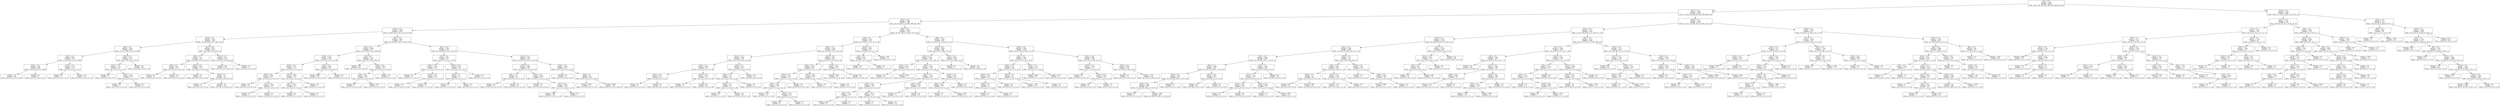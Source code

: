 digraph Tree {
node [shape=box] ;
0 [label="X[2] <= 0.5\nentropy = 3.169\nsamples = 8450\nvalue = [997, 916, 932, 918, 1000, 946, 906, 897, 938]"] ;
1 [label="X[11] <= 0.5\nentropy = 2.959\nsamples = 6194\nvalue = [0, 789, 812, 840, 341, 823, 808, 868, 913]"] ;
0 -> 1 [labeldistance=2.5, labelangle=45, headlabel="True"] ;
2 [label="X[17] <= 0.5\nentropy = 2.601\nsamples = 3389\nvalue = [0, 476, 402, 0, 38, 687, 406, 620, 760]"] ;
1 -> 2 ;
3 [label="X[23] <= 0.5\nentropy = 2.296\nsamples = 2167\nvalue = [0, 362, 302, 0, 16, 0, 321, 487, 679]"] ;
2 -> 3 ;
4 [label="X[20] <= 0.5\nentropy = 1.799\nsamples = 1244\nvalue = [0, 120, 242, 0, 6, 0, 263, 0, 613]"] ;
3 -> 4 ;
5 [label="X[8] <= 0.5\nentropy = 1.236\nsamples = 880\nvalue = [0, 117, 148, 0, 6, 0, 0, 0, 609]"] ;
4 -> 5 ;
6 [label="X[5] <= 0.5\nentropy = 0.697\nsamples = 726\nvalue = [0, 115, 0, 0, 6, 0, 0, 0, 605]"] ;
5 -> 6 ;
7 [label="X[24] <= 0.5\nentropy = 0.08\nsamples = 609\nvalue = [0, 0, 0, 0, 6, 0, 0, 0, 603]"] ;
6 -> 7 ;
8 [label="entropy = 0.0\nsamples = 603\nvalue = [0, 0, 0, 0, 0, 0, 0, 0, 603]"] ;
7 -> 8 ;
9 [label="entropy = 0.0\nsamples = 6\nvalue = [0, 0, 0, 0, 6, 0, 0, 0, 0]"] ;
7 -> 9 ;
10 [label="X[18] <= 0.5\nentropy = 0.125\nsamples = 117\nvalue = [0, 115, 0, 0, 0, 0, 0, 0, 2]"] ;
6 -> 10 ;
11 [label="entropy = 0.0\nsamples = 2\nvalue = [0, 0, 0, 0, 0, 0, 0, 0, 2]"] ;
10 -> 11 ;
12 [label="entropy = 0.0\nsamples = 115\nvalue = [0, 115, 0, 0, 0, 0, 0, 0, 0]"] ;
10 -> 12 ;
13 [label="X[4] <= 0.5\nentropy = 0.273\nsamples = 154\nvalue = [0, 2, 148, 0, 0, 0, 0, 0, 4]"] ;
5 -> 13 ;
14 [label="X[13] <= 0.5\nentropy = 1.522\nsamples = 10\nvalue = [0, 2, 4, 0, 0, 0, 0, 0, 4]"] ;
13 -> 14 ;
15 [label="entropy = 0.0\nsamples = 4\nvalue = [0, 0, 0, 0, 0, 0, 0, 0, 4]"] ;
14 -> 15 ;
16 [label="X[1] <= 0.5\nentropy = 0.918\nsamples = 6\nvalue = [0, 2, 4, 0, 0, 0, 0, 0, 0]"] ;
14 -> 16 ;
17 [label="entropy = 0.0\nsamples = 2\nvalue = [0, 2, 0, 0, 0, 0, 0, 0, 0]"] ;
16 -> 17 ;
18 [label="entropy = 0.0\nsamples = 4\nvalue = [0, 0, 4, 0, 0, 0, 0, 0, 0]"] ;
16 -> 18 ;
19 [label="entropy = 0.0\nsamples = 144\nvalue = [0, 0, 144, 0, 0, 0, 0, 0, 0]"] ;
13 -> 19 ;
20 [label="X[15] <= 0.5\nentropy = 0.972\nsamples = 364\nvalue = [0, 3, 94, 0, 0, 0, 263, 0, 4]"] ;
4 -> 20 ;
21 [label="X[8] <= 0.5\nentropy = 1.12\nsamples = 201\nvalue = [0, 0, 94, 0, 0, 0, 103, 0, 4]"] ;
20 -> 21 ;
22 [label="X[6] <= 0.5\nentropy = 0.65\nsamples = 24\nvalue = [0, 0, 0, 0, 0, 0, 20, 0, 4]"] ;
21 -> 22 ;
23 [label="entropy = 0.0\nsamples = 4\nvalue = [0, 0, 0, 0, 0, 0, 0, 0, 4]"] ;
22 -> 23 ;
24 [label="entropy = 0.0\nsamples = 20\nvalue = [0, 0, 0, 0, 0, 0, 20, 0, 0]"] ;
22 -> 24 ;
25 [label="X[26] <= 0.5\nentropy = 0.997\nsamples = 177\nvalue = [0, 0, 94, 0, 0, 0, 83, 0, 0]"] ;
21 -> 25 ;
26 [label="entropy = 0.0\nsamples = 10\nvalue = [0, 0, 10, 0, 0, 0, 0, 0, 0]"] ;
25 -> 26 ;
27 [label="X[22] <= 0.5\nentropy = 1.0\nsamples = 167\nvalue = [0, 0, 84, 0, 0, 0, 83, 0, 0]"] ;
25 -> 27 ;
28 [label="entropy = 0.0\nsamples = 3\nvalue = [0, 0, 3, 0, 0, 0, 0, 0, 0]"] ;
27 -> 28 ;
29 [label="entropy = 1.0\nsamples = 164\nvalue = [0, 0, 81, 0, 0, 0, 83, 0, 0]"] ;
27 -> 29 ;
30 [label="X[5] <= 0.5\nentropy = 0.132\nsamples = 163\nvalue = [0, 3, 0, 0, 0, 0, 160, 0, 0]"] ;
20 -> 30 ;
31 [label="entropy = 0.0\nsamples = 160\nvalue = [0, 0, 0, 0, 0, 0, 160, 0, 0]"] ;
30 -> 31 ;
32 [label="entropy = 0.0\nsamples = 3\nvalue = [0, 3, 0, 0, 0, 0, 0, 0, 0]"] ;
30 -> 32 ;
33 [label="X[5] <= 0.5\nentropy = 1.843\nsamples = 923\nvalue = [0, 242, 60, 0, 10, 0, 58, 487, 66]"] ;
3 -> 33 ;
34 [label="X[13] <= 0.5\nentropy = 0.949\nsamples = 450\nvalue = [0, 0, 16, 0, 2, 0, 15, 369, 48]"] ;
33 -> 34 ;
35 [label="X[19] <= 0.5\nentropy = 1.689\nsamples = 144\nvalue = [0, 0, 8, 0, 2, 0, 15, 71, 48]"] ;
34 -> 35 ;
36 [label="X[18] <= 0.5\nentropy = 1.871\nsamples = 32\nvalue = [0, 0, 8, 0, 2, 0, 15, 6, 1]"] ;
35 -> 36 ;
37 [label="X[16] <= 0.5\nentropy = 0.863\nsamples = 21\nvalue = [0, 0, 0, 0, 0, 0, 15, 6, 0]"] ;
36 -> 37 ;
38 [label="entropy = 0.0\nsamples = 10\nvalue = [0, 0, 0, 0, 0, 0, 10, 0, 0]"] ;
37 -> 38 ;
39 [label="X[7] <= 0.5\nentropy = 0.994\nsamples = 11\nvalue = [0, 0, 0, 0, 0, 0, 5, 6, 0]"] ;
37 -> 39 ;
40 [label="entropy = 0.0\nsamples = 5\nvalue = [0, 0, 0, 0, 0, 0, 5, 0, 0]"] ;
39 -> 40 ;
41 [label="entropy = 0.0\nsamples = 6\nvalue = [0, 0, 0, 0, 0, 0, 0, 6, 0]"] ;
39 -> 41 ;
42 [label="X[14] <= 0.5\nentropy = 1.096\nsamples = 11\nvalue = [0, 0, 8, 0, 2, 0, 0, 0, 1]"] ;
36 -> 42 ;
43 [label="X[7] <= 0.5\nentropy = 0.503\nsamples = 9\nvalue = [0, 0, 8, 0, 0, 0, 0, 0, 1]"] ;
42 -> 43 ;
44 [label="entropy = 0.0\nsamples = 8\nvalue = [0, 0, 8, 0, 0, 0, 0, 0, 0]"] ;
43 -> 44 ;
45 [label="entropy = 0.0\nsamples = 1\nvalue = [0, 0, 0, 0, 0, 0, 0, 0, 1]"] ;
43 -> 45 ;
46 [label="entropy = 0.0\nsamples = 2\nvalue = [0, 0, 0, 0, 2, 0, 0, 0, 0]"] ;
42 -> 46 ;
47 [label="X[8] <= 0.5\nentropy = 0.981\nsamples = 112\nvalue = [0, 0, 0, 0, 0, 0, 0, 65, 47]"] ;
35 -> 47 ;
48 [label="entropy = 0.997\nsamples = 101\nvalue = [0, 0, 0, 0, 0, 0, 0, 54, 47]"] ;
47 -> 48 ;
49 [label="entropy = 0.0\nsamples = 11\nvalue = [0, 0, 0, 0, 0, 0, 0, 11, 0]"] ;
47 -> 49 ;
50 [label="X[1] <= 0.5\nentropy = 0.175\nsamples = 306\nvalue = [0, 0, 8, 0, 0, 0, 0, 298, 0]"] ;
34 -> 50 ;
51 [label="entropy = 0.0\nsamples = 282\nvalue = [0, 0, 0, 0, 0, 0, 0, 282, 0]"] ;
50 -> 51 ;
52 [label="X[6] <= 0.5\nentropy = 0.918\nsamples = 24\nvalue = [0, 0, 8, 0, 0, 0, 0, 16, 0]"] ;
50 -> 52 ;
53 [label="X[4] <= 0.5\nentropy = 0.991\nsamples = 18\nvalue = [0, 0, 8, 0, 0, 0, 0, 10, 0]"] ;
52 -> 53 ;
54 [label="entropy = 0.0\nsamples = 1\nvalue = [0, 0, 1, 0, 0, 0, 0, 0, 0]"] ;
53 -> 54 ;
55 [label="entropy = 0.977\nsamples = 17\nvalue = [0, 0, 7, 0, 0, 0, 0, 10, 0]"] ;
53 -> 55 ;
56 [label="entropy = 0.0\nsamples = 6\nvalue = [0, 0, 0, 0, 0, 0, 0, 6, 0]"] ;
52 -> 56 ;
57 [label="X[12] <= 0.5\nentropy = 1.907\nsamples = 473\nvalue = [0, 242, 44, 0, 8, 0, 43, 118, 18]"] ;
33 -> 57 ;
58 [label="X[7] <= 0.5\nentropy = 1.887\nsamples = 70\nvalue = [0, 0, 17, 0, 8, 0, 27, 0, 18]"] ;
57 -> 58 ;
59 [label="X[0] <= 0.5\nentropy = 1.489\nsamples = 41\nvalue = [0, 0, 17, 0, 7, 0, 0, 0, 17]"] ;
58 -> 59 ;
60 [label="entropy = 0.0\nsamples = 17\nvalue = [0, 0, 0, 0, 0, 0, 0, 0, 17]"] ;
59 -> 60 ;
61 [label="X[20] <= 0.5\nentropy = 0.871\nsamples = 24\nvalue = [0, 0, 17, 0, 7, 0, 0, 0, 0]"] ;
59 -> 61 ;
62 [label="entropy = 0.0\nsamples = 17\nvalue = [0, 0, 17, 0, 0, 0, 0, 0, 0]"] ;
61 -> 62 ;
63 [label="entropy = 0.0\nsamples = 7\nvalue = [0, 0, 0, 0, 7, 0, 0, 0, 0]"] ;
61 -> 63 ;
64 [label="X[20] <= 0.5\nentropy = 0.431\nsamples = 29\nvalue = [0, 0, 0, 0, 1, 0, 27, 0, 1]"] ;
58 -> 64 ;
65 [label="X[0] <= 0.5\nentropy = 1.0\nsamples = 2\nvalue = [0, 0, 0, 0, 1, 0, 0, 0, 1]"] ;
64 -> 65 ;
66 [label="entropy = 0.0\nsamples = 1\nvalue = [0, 0, 0, 0, 1, 0, 0, 0, 0]"] ;
65 -> 66 ;
67 [label="entropy = 0.0\nsamples = 1\nvalue = [0, 0, 0, 0, 0, 0, 0, 0, 1]"] ;
65 -> 67 ;
68 [label="entropy = 0.0\nsamples = 27\nvalue = [0, 0, 0, 0, 0, 0, 27, 0, 0]"] ;
64 -> 68 ;
69 [label="X[19] <= 0.5\nentropy = 1.407\nsamples = 403\nvalue = [0, 242, 27, 0, 0, 0, 16, 118, 0]"] ;
57 -> 69 ;
70 [label="X[16] <= 0.5\nentropy = 1.095\nsamples = 191\nvalue = [0, 145, 27, 0, 0, 0, 16, 3, 0]"] ;
69 -> 70 ;
71 [label="X[8] <= 0.5\nentropy = 1.0\nsamples = 30\nvalue = [0, 15, 0, 0, 0, 0, 15, 0, 0]"] ;
70 -> 71 ;
72 [label="entropy = 0.0\nsamples = 15\nvalue = [0, 15, 0, 0, 0, 0, 0, 0, 0]"] ;
71 -> 72 ;
73 [label="entropy = 0.0\nsamples = 15\nvalue = [0, 0, 0, 0, 0, 0, 15, 0, 0]"] ;
71 -> 73 ;
74 [label="X[1] <= 0.5\nentropy = 0.834\nsamples = 161\nvalue = [0, 130, 27, 0, 0, 0, 1, 3, 0]"] ;
70 -> 74 ;
75 [label="entropy = 0.0\nsamples = 17\nvalue = [0, 17, 0, 0, 0, 0, 0, 0, 0]"] ;
74 -> 75 ;
76 [label="X[7] <= 0.5\nentropy = 0.893\nsamples = 144\nvalue = [0, 113, 27, 0, 0, 0, 1, 3, 0]"] ;
74 -> 76 ;
77 [label="entropy = 0.897\nsamples = 143\nvalue = [0, 112, 27, 0, 0, 0, 1, 3, 0]"] ;
76 -> 77 ;
78 [label="entropy = 0.0\nsamples = 1\nvalue = [0, 1, 0, 0, 0, 0, 0, 0, 0]"] ;
76 -> 78 ;
79 [label="X[26] <= 0.5\nentropy = 0.995\nsamples = 212\nvalue = [0, 97, 0, 0, 0, 0, 0, 115, 0]"] ;
69 -> 79 ;
80 [label="entropy = 0.0\nsamples = 13\nvalue = [0, 0, 0, 0, 0, 0, 0, 13, 0]"] ;
79 -> 80 ;
81 [label="X[6] <= 0.5\nentropy = 1.0\nsamples = 199\nvalue = [0, 97, 0, 0, 0, 0, 0, 102, 0]"] ;
79 -> 81 ;
82 [label="entropy = 0.918\nsamples = 6\nvalue = [0, 4, 0, 0, 0, 0, 0, 2, 0]"] ;
81 -> 82 ;
83 [label="entropy = 0.999\nsamples = 193\nvalue = [0, 93, 0, 0, 0, 0, 0, 100, 0]"] ;
81 -> 83 ;
84 [label="X[0] <= 0.5\nentropy = 2.061\nsamples = 1222\nvalue = [0, 114, 100, 0, 22, 687, 85, 133, 81]"] ;
2 -> 84 ;
85 [label="X[4] <= 0.5\nentropy = 2.575\nsamples = 370\nvalue = [0, 33, 78, 0, 11, 73, 76, 21, 78]"] ;
84 -> 85 ;
86 [label="X[20] <= 0.5\nentropy = 2.356\nsamples = 286\nvalue = [0, 33, 14, 0, 11, 70, 76, 4, 78]"] ;
85 -> 86 ;
87 [label="X[22] <= 0.5\nentropy = 1.648\nsamples = 125\nvalue = [0, 3, 12, 0, 0, 61, 0, 4, 45]"] ;
86 -> 87 ;
88 [label="X[5] <= 0.5\nentropy = 1.569\nsamples = 33\nvalue = [0, 3, 6, 0, 0, 0, 0, 4, 20]"] ;
87 -> 88 ;
89 [label="X[13] <= 0.5\nentropy = 0.971\nsamples = 10\nvalue = [0, 0, 6, 0, 0, 0, 0, 4, 0]"] ;
88 -> 89 ;
90 [label="entropy = 0.0\nsamples = 4\nvalue = [0, 0, 0, 0, 0, 0, 0, 4, 0]"] ;
89 -> 90 ;
91 [label="entropy = 0.0\nsamples = 6\nvalue = [0, 0, 6, 0, 0, 0, 0, 0, 0]"] ;
89 -> 91 ;
92 [label="X[13] <= 0.5\nentropy = 0.559\nsamples = 23\nvalue = [0, 3, 0, 0, 0, 0, 0, 0, 20]"] ;
88 -> 92 ;
93 [label="entropy = 0.0\nsamples = 3\nvalue = [0, 3, 0, 0, 0, 0, 0, 0, 0]"] ;
92 -> 93 ;
94 [label="entropy = 0.0\nsamples = 20\nvalue = [0, 0, 0, 0, 0, 0, 0, 0, 20]"] ;
92 -> 94 ;
95 [label="X[9] <= 0.5\nentropy = 1.161\nsamples = 92\nvalue = [0, 0, 6, 0, 0, 61, 0, 0, 25]"] ;
87 -> 95 ;
96 [label="X[8] <= 0.5\nentropy = 1.38\nsamples = 57\nvalue = [0, 0, 6, 0, 0, 26, 0, 0, 25]"] ;
95 -> 96 ;
97 [label="X[26] <= 0.5\nentropy = 1.0\nsamples = 51\nvalue = [0, 0, 0, 0, 0, 26, 0, 0, 25]"] ;
96 -> 97 ;
98 [label="entropy = 0.0\nsamples = 2\nvalue = [0, 0, 0, 0, 0, 2, 0, 0, 0]"] ;
97 -> 98 ;
99 [label="entropy = 1.0\nsamples = 49\nvalue = [0, 0, 0, 0, 0, 24, 0, 0, 25]"] ;
97 -> 99 ;
100 [label="entropy = 0.0\nsamples = 6\nvalue = [0, 0, 6, 0, 0, 0, 0, 0, 0]"] ;
96 -> 100 ;
101 [label="entropy = 0.0\nsamples = 35\nvalue = [0, 0, 0, 0, 0, 35, 0, 0, 0]"] ;
95 -> 101 ;
102 [label="X[10] <= 0.5\nentropy = 2.007\nsamples = 161\nvalue = [0, 30, 2, 0, 11, 9, 76, 0, 33]"] ;
86 -> 102 ;
103 [label="X[24] <= 0.5\nentropy = 2.029\nsamples = 86\nvalue = [0, 30, 2, 0, 11, 3, 7, 0, 33]"] ;
102 -> 103 ;
104 [label="X[13] <= 0.5\nentropy = 1.739\nsamples = 59\nvalue = [0, 10, 2, 0, 11, 3, 0, 0, 33]"] ;
103 -> 104 ;
105 [label="X[12] <= 0.5\nentropy = 1.699\nsamples = 26\nvalue = [0, 10, 2, 0, 11, 3, 0, 0, 0]"] ;
104 -> 105 ;
106 [label="entropy = 1.372\nsamples = 16\nvalue = [0, 2, 2, 0, 11, 1, 0, 0, 0]"] ;
105 -> 106 ;
107 [label="X[22] <= 0.5\nentropy = 0.722\nsamples = 10\nvalue = [0, 8, 0, 0, 0, 2, 0, 0, 0]"] ;
105 -> 107 ;
108 [label="entropy = 0.0\nsamples = 8\nvalue = [0, 8, 0, 0, 0, 0, 0, 0, 0]"] ;
107 -> 108 ;
109 [label="entropy = 0.0\nsamples = 2\nvalue = [0, 0, 0, 0, 0, 2, 0, 0, 0]"] ;
107 -> 109 ;
110 [label="entropy = 0.0\nsamples = 33\nvalue = [0, 0, 0, 0, 0, 0, 0, 0, 33]"] ;
104 -> 110 ;
111 [label="X[22] <= 0.5\nentropy = 0.826\nsamples = 27\nvalue = [0, 20, 0, 0, 0, 0, 7, 0, 0]"] ;
103 -> 111 ;
112 [label="entropy = 0.0\nsamples = 7\nvalue = [0, 0, 0, 0, 0, 0, 7, 0, 0]"] ;
111 -> 112 ;
113 [label="entropy = 0.0\nsamples = 20\nvalue = [0, 20, 0, 0, 0, 0, 0, 0, 0]"] ;
111 -> 113 ;
114 [label="X[12] <= 0.5\nentropy = 0.402\nsamples = 75\nvalue = [0, 0, 0, 0, 0, 6, 69, 0, 0]"] ;
102 -> 114 ;
115 [label="entropy = 0.954\nsamples = 16\nvalue = [0, 0, 0, 0, 0, 6, 10, 0, 0]"] ;
114 -> 115 ;
116 [label="entropy = 0.0\nsamples = 59\nvalue = [0, 0, 0, 0, 0, 0, 59, 0, 0]"] ;
114 -> 116 ;
117 [label="X[24] <= 0.5\nentropy = 0.937\nsamples = 84\nvalue = [0, 0, 64, 0, 0, 3, 0, 17, 0]"] ;
85 -> 117 ;
118 [label="X[6] <= 0.5\nentropy = 0.273\nsamples = 64\nvalue = [0, 0, 61, 0, 0, 3, 0, 0, 0]"] ;
117 -> 118 ;
119 [label="entropy = 0.0\nsamples = 61\nvalue = [0, 0, 61, 0, 0, 0, 0, 0, 0]"] ;
118 -> 119 ;
120 [label="entropy = 0.0\nsamples = 3\nvalue = [0, 0, 0, 0, 0, 3, 0, 0, 0]"] ;
118 -> 120 ;
121 [label="entropy = 0.61\nsamples = 20\nvalue = [0, 0, 3, 0, 0, 0, 0, 17, 0]"] ;
117 -> 121 ;
122 [label="X[8] <= 0.5\nentropy = 1.363\nsamples = 852\nvalue = [0, 81, 22, 0, 11, 614, 9, 112, 3]"] ;
84 -> 122 ;
123 [label="X[18] <= 0.5\nentropy = 0.822\nsamples = 498\nvalue = [0, 0, 0, 0, 5, 406, 3, 81, 3]"] ;
122 -> 123 ;
124 [label="X[23] <= 0.5\nentropy = 1.336\nsamples = 193\nvalue = [0, 0, 0, 0, 5, 102, 3, 80, 3]"] ;
123 -> 124 ;
125 [label="X[14] <= 0.5\nentropy = 0.229\nsamples = 81\nvalue = [0, 0, 0, 0, 3, 78, 0, 0, 0]"] ;
124 -> 125 ;
126 [label="entropy = 0.0\nsamples = 74\nvalue = [0, 0, 0, 0, 0, 74, 0, 0, 0]"] ;
125 -> 126 ;
127 [label="entropy = 0.985\nsamples = 7\nvalue = [0, 0, 0, 0, 3, 4, 0, 0, 0]"] ;
125 -> 127 ;
128 [label="X[6] <= 0.5\nentropy = 1.206\nsamples = 112\nvalue = [0, 0, 0, 0, 2, 24, 3, 80, 3]"] ;
124 -> 128 ;
129 [label="X[5] <= 0.5\nentropy = 1.738\nsamples = 46\nvalue = [0, 0, 0, 0, 2, 15, 3, 23, 3]"] ;
128 -> 129 ;
130 [label="X[19] <= 0.5\nentropy = 1.549\nsamples = 24\nvalue = [0, 0, 0, 0, 0, 15, 3, 3, 3]"] ;
129 -> 130 ;
131 [label="X[4] <= 0.5\nentropy = 1.539\nsamples = 11\nvalue = [0, 0, 0, 0, 0, 5, 3, 0, 3]"] ;
130 -> 131 ;
132 [label="entropy = 0.954\nsamples = 8\nvalue = [0, 0, 0, 0, 0, 5, 3, 0, 0]"] ;
131 -> 132 ;
133 [label="entropy = 0.0\nsamples = 3\nvalue = [0, 0, 0, 0, 0, 0, 0, 0, 3]"] ;
131 -> 133 ;
134 [label="X[9] <= 0.5\nentropy = 0.779\nsamples = 13\nvalue = [0, 0, 0, 0, 0, 10, 0, 3, 0]"] ;
130 -> 134 ;
135 [label="entropy = 0.0\nsamples = 3\nvalue = [0, 0, 0, 0, 0, 0, 0, 3, 0]"] ;
134 -> 135 ;
136 [label="entropy = 0.0\nsamples = 10\nvalue = [0, 0, 0, 0, 0, 10, 0, 0, 0]"] ;
134 -> 136 ;
137 [label="X[12] <= 0.5\nentropy = 0.439\nsamples = 22\nvalue = [0, 0, 0, 0, 2, 0, 0, 20, 0]"] ;
129 -> 137 ;
138 [label="entropy = 0.0\nsamples = 2\nvalue = [0, 0, 0, 0, 2, 0, 0, 0, 0]"] ;
137 -> 138 ;
139 [label="entropy = 0.0\nsamples = 20\nvalue = [0, 0, 0, 0, 0, 0, 0, 20, 0]"] ;
137 -> 139 ;
140 [label="X[19] <= 0.5\nentropy = 0.575\nsamples = 66\nvalue = [0, 0, 0, 0, 0, 9, 0, 57, 0]"] ;
128 -> 140 ;
141 [label="X[26] <= 0.5\nentropy = 0.684\nsamples = 11\nvalue = [0, 0, 0, 0, 0, 9, 0, 2, 0]"] ;
140 -> 141 ;
142 [label="entropy = 0.0\nsamples = 3\nvalue = [0, 0, 0, 0, 0, 3, 0, 0, 0]"] ;
141 -> 142 ;
143 [label="entropy = 0.811\nsamples = 8\nvalue = [0, 0, 0, 0, 0, 6, 0, 2, 0]"] ;
141 -> 143 ;
144 [label="entropy = 0.0\nsamples = 55\nvalue = [0, 0, 0, 0, 0, 0, 0, 55, 0]"] ;
140 -> 144 ;
145 [label="X[7] <= 0.5\nentropy = 0.032\nsamples = 305\nvalue = [0, 0, 0, 0, 0, 304, 0, 1, 0]"] ;
123 -> 145 ;
146 [label="entropy = 0.0\nsamples = 1\nvalue = [0, 0, 0, 0, 0, 0, 0, 1, 0]"] ;
145 -> 146 ;
147 [label="entropy = 0.0\nsamples = 304\nvalue = [0, 0, 0, 0, 0, 304, 0, 0, 0]"] ;
145 -> 147 ;
148 [label="X[20] <= 0.5\nentropy = 1.694\nsamples = 354\nvalue = [0, 81, 22, 0, 6, 208, 6, 31, 0]"] ;
122 -> 148 ;
149 [label="X[4] <= 0.5\nentropy = 1.619\nsamples = 126\nvalue = [0, 73, 7, 0, 2, 13, 0, 31, 0]"] ;
148 -> 149 ;
150 [label="X[18] <= 0.5\nentropy = 1.33\nsamples = 106\nvalue = [0, 73, 3, 0, 2, 6, 0, 22, 0]"] ;
149 -> 150 ;
151 [label="X[12] <= 0.5\nentropy = 0.817\nsamples = 24\nvalue = [0, 20, 2, 0, 2, 0, 0, 0, 0]"] ;
150 -> 151 ;
152 [label="X[10] <= 0.5\nentropy = 1.0\nsamples = 4\nvalue = [0, 0, 2, 0, 2, 0, 0, 0, 0]"] ;
151 -> 152 ;
153 [label="entropy = 0.0\nsamples = 2\nvalue = [0, 0, 2, 0, 0, 0, 0, 0, 0]"] ;
152 -> 153 ;
154 [label="entropy = 0.0\nsamples = 2\nvalue = [0, 0, 0, 0, 2, 0, 0, 0, 0]"] ;
152 -> 154 ;
155 [label="entropy = 0.0\nsamples = 20\nvalue = [0, 20, 0, 0, 0, 0, 0, 0, 0]"] ;
151 -> 155 ;
156 [label="X[22] <= 0.5\nentropy = 1.27\nsamples = 82\nvalue = [0, 53, 1, 0, 0, 6, 0, 22, 0]"] ;
150 -> 156 ;
157 [label="entropy = 1.368\nsamples = 70\nvalue = [0, 41, 1, 0, 0, 6, 0, 22, 0]"] ;
156 -> 157 ;
158 [label="entropy = 0.0\nsamples = 12\nvalue = [0, 12, 0, 0, 0, 0, 0, 0, 0]"] ;
156 -> 158 ;
159 [label="X[9] <= 0.5\nentropy = 1.513\nsamples = 20\nvalue = [0, 0, 4, 0, 0, 7, 0, 9, 0]"] ;
149 -> 159 ;
160 [label="entropy = 0.881\nsamples = 10\nvalue = [0, 0, 0, 0, 0, 7, 0, 3, 0]"] ;
159 -> 160 ;
161 [label="entropy = 0.971\nsamples = 10\nvalue = [0, 0, 4, 0, 0, 0, 0, 6, 0]"] ;
159 -> 161 ;
162 [label="X[13] <= 0.5\nentropy = 0.861\nsamples = 228\nvalue = [0, 8, 15, 0, 4, 195, 6, 0, 0]"] ;
148 -> 162 ;
163 [label="X[12] <= 0.5\nentropy = 1.549\nsamples = 17\nvalue = [0, 0, 7, 0, 4, 0, 6, 0, 0]"] ;
162 -> 163 ;
164 [label="entropy = 0.0\nsamples = 4\nvalue = [0, 0, 0, 0, 4, 0, 0, 0, 0]"] ;
163 -> 164 ;
165 [label="X[22] <= 0.5\nentropy = 0.996\nsamples = 13\nvalue = [0, 0, 7, 0, 0, 0, 6, 0, 0]"] ;
163 -> 165 ;
166 [label="entropy = 1.0\nsamples = 12\nvalue = [0, 0, 6, 0, 0, 0, 6, 0, 0]"] ;
165 -> 166 ;
167 [label="entropy = 0.0\nsamples = 1\nvalue = [0, 0, 1, 0, 0, 0, 0, 0, 0]"] ;
165 -> 167 ;
168 [label="X[23] <= 0.5\nentropy = 0.463\nsamples = 211\nvalue = [0, 8, 8, 0, 0, 195, 0, 0, 0]"] ;
162 -> 168 ;
169 [label="entropy = 0.0\nsamples = 52\nvalue = [0, 0, 0, 0, 0, 52, 0, 0, 0]"] ;
168 -> 169 ;
170 [label="entropy = 0.572\nsamples = 159\nvalue = [0, 8, 8, 0, 0, 143, 0, 0, 0]"] ;
168 -> 170 ;
171 [label="X[14] <= 0.5\nentropy = 2.778\nsamples = 2805\nvalue = [0, 313, 410, 840, 303, 136, 402, 248, 153]"] ;
1 -> 171 ;
172 [label="X[13] <= 0.5\nentropy = 2.537\nsamples = 2333\nvalue = [0, 295, 343, 818, 0, 127, 392, 221, 137]"] ;
171 -> 172 ;
173 [label="X[19] <= 0.5\nentropy = 2.119\nsamples = 1293\nvalue = [0, 248, 221, 597, 0, 120, 62, 41, 4]"] ;
172 -> 173 ;
174 [label="X[22] <= 0.5\nentropy = 2.306\nsamples = 904\nvalue = [0, 240, 221, 259, 0, 91, 62, 27, 4]"] ;
173 -> 174 ;
175 [label="X[7] <= 0.5\nentropy = 2.009\nsamples = 681\nvalue = [0, 240, 212, 167, 0, 7, 26, 27, 2]"] ;
174 -> 175 ;
176 [label="X[4] <= 0.5\nentropy = 1.996\nsamples = 551\nvalue = [0, 139, 212, 148, 0, 7, 26, 19, 0]"] ;
175 -> 176 ;
177 [label="X[16] <= 0.5\nentropy = 2.02\nsamples = 474\nvalue = [0, 139, 143, 148, 0, 7, 18, 19, 0]"] ;
176 -> 177 ;
178 [label="X[26] <= 0.5\nentropy = 2.008\nsamples = 472\nvalue = [0, 139, 143, 148, 0, 7, 16, 19, 0]"] ;
177 -> 178 ;
179 [label="entropy = 0.0\nsamples = 1\nvalue = [0, 0, 1, 0, 0, 0, 0, 0, 0]"] ;
178 -> 179 ;
180 [label="entropy = 2.009\nsamples = 471\nvalue = [0, 139, 142, 148, 0, 7, 16, 19, 0]"] ;
178 -> 180 ;
181 [label="entropy = 0.0\nsamples = 2\nvalue = [0, 0, 0, 0, 0, 0, 2, 0, 0]"] ;
177 -> 181 ;
182 [label="X[25] <= 0.5\nentropy = 0.481\nsamples = 77\nvalue = [0, 0, 69, 0, 0, 0, 8, 0, 0]"] ;
176 -> 182 ;
183 [label="entropy = 0.0\nsamples = 69\nvalue = [0, 0, 69, 0, 0, 0, 0, 0, 0]"] ;
182 -> 183 ;
184 [label="entropy = 0.0\nsamples = 8\nvalue = [0, 0, 0, 0, 0, 0, 8, 0, 0]"] ;
182 -> 184 ;
185 [label="X[5] <= 0.5\nentropy = 1.029\nsamples = 130\nvalue = [0, 101, 0, 19, 0, 0, 0, 8, 2]"] ;
175 -> 185 ;
186 [label="X[3] <= 0.5\nentropy = 1.178\nsamples = 29\nvalue = [0, 0, 0, 19, 0, 0, 0, 8, 2]"] ;
185 -> 186 ;
187 [label="X[17] <= 0.5\nentropy = 0.503\nsamples = 18\nvalue = [0, 0, 0, 16, 0, 0, 0, 0, 2]"] ;
186 -> 187 ;
188 [label="entropy = 0.0\nsamples = 2\nvalue = [0, 0, 0, 0, 0, 0, 0, 0, 2]"] ;
187 -> 188 ;
189 [label="entropy = 0.0\nsamples = 16\nvalue = [0, 0, 0, 16, 0, 0, 0, 0, 0]"] ;
187 -> 189 ;
190 [label="X[25] <= 0.5\nentropy = 0.845\nsamples = 11\nvalue = [0, 0, 0, 3, 0, 0, 0, 8, 0]"] ;
186 -> 190 ;
191 [label="entropy = 0.0\nsamples = 1\nvalue = [0, 0, 0, 0, 0, 0, 0, 1, 0]"] ;
190 -> 191 ;
192 [label="entropy = 0.881\nsamples = 10\nvalue = [0, 0, 0, 3, 0, 0, 0, 7, 0]"] ;
190 -> 192 ;
193 [label="entropy = 0.0\nsamples = 101\nvalue = [0, 101, 0, 0, 0, 0, 0, 0, 0]"] ;
185 -> 193 ;
194 [label="X[16] <= 0.5\nentropy = 1.73\nsamples = 223\nvalue = [0, 0, 9, 92, 0, 84, 36, 0, 2]"] ;
174 -> 194 ;
195 [label="X[8] <= 0.5\nentropy = 1.644\nsamples = 201\nvalue = [0, 0, 9, 81, 0, 84, 27, 0, 0]"] ;
194 -> 195 ;
196 [label="X[18] <= 0.5\nentropy = 1.0\nsamples = 58\nvalue = [0, 0, 0, 29, 0, 29, 0, 0, 0]"] ;
195 -> 196 ;
197 [label="entropy = 0.89\nsamples = 13\nvalue = [0, 0, 0, 4, 0, 9, 0, 0, 0]"] ;
196 -> 197 ;
198 [label="entropy = 0.991\nsamples = 45\nvalue = [0, 0, 0, 25, 0, 20, 0, 0, 0]"] ;
196 -> 198 ;
199 [label="X[5] <= 0.5\nentropy = 1.766\nsamples = 143\nvalue = [0, 0, 9, 52, 0, 55, 27, 0, 0]"] ;
195 -> 199 ;
200 [label="entropy = 1.732\nsamples = 141\nvalue = [0, 0, 7, 52, 0, 55, 27, 0, 0]"] ;
199 -> 200 ;
201 [label="entropy = 0.0\nsamples = 2\nvalue = [0, 0, 2, 0, 0, 0, 0, 0, 0]"] ;
199 -> 201 ;
202 [label="X[24] <= 0.5\nentropy = 1.342\nsamples = 22\nvalue = [0, 0, 0, 11, 0, 0, 9, 0, 2]"] ;
194 -> 202 ;
203 [label="entropy = 0.0\nsamples = 2\nvalue = [0, 0, 0, 0, 0, 0, 0, 0, 2]"] ;
202 -> 203 ;
204 [label="X[18] <= 0.5\nentropy = 0.993\nsamples = 20\nvalue = [0, 0, 0, 11, 0, 0, 9, 0, 0]"] ;
202 -> 204 ;
205 [label="entropy = 0.998\nsamples = 17\nvalue = [0, 0, 0, 8, 0, 0, 9, 0, 0]"] ;
204 -> 205 ;
206 [label="entropy = 0.0\nsamples = 3\nvalue = [0, 0, 0, 3, 0, 0, 0, 0, 0]"] ;
204 -> 206 ;
207 [label="X[1] <= 0.5\nentropy = 0.743\nsamples = 389\nvalue = [0, 8, 0, 338, 0, 29, 0, 14, 0]"] ;
173 -> 207 ;
208 [label="X[16] <= 0.5\nentropy = 1.394\nsamples = 51\nvalue = [0, 8, 0, 0, 0, 29, 0, 14, 0]"] ;
207 -> 208 ;
209 [label="X[5] <= 0.5\nentropy = 0.91\nsamples = 43\nvalue = [0, 0, 0, 0, 0, 29, 0, 14, 0]"] ;
208 -> 209 ;
210 [label="entropy = 0.0\nsamples = 18\nvalue = [0, 0, 0, 0, 0, 18, 0, 0, 0]"] ;
209 -> 210 ;
211 [label="entropy = 0.99\nsamples = 25\nvalue = [0, 0, 0, 0, 0, 11, 0, 14, 0]"] ;
209 -> 211 ;
212 [label="entropy = 0.0\nsamples = 8\nvalue = [0, 8, 0, 0, 0, 0, 0, 0, 0]"] ;
208 -> 212 ;
213 [label="entropy = 0.0\nsamples = 338\nvalue = [0, 0, 0, 338, 0, 0, 0, 0, 0]"] ;
207 -> 213 ;
214 [label="X[4] <= 0.5\nentropy = 2.431\nsamples = 1040\nvalue = [0, 47, 122, 221, 0, 7, 330, 180, 133]"] ;
172 -> 214 ;
215 [label="X[1] <= 0.5\nentropy = 2.006\nsamples = 636\nvalue = [0, 47, 92, 57, 0, 3, 313, 1, 123]"] ;
214 -> 215 ;
216 [label="X[8] <= 0.5\nentropy = 1.346\nsamples = 457\nvalue = [0, 33, 91, 17, 0, 1, 313, 1, 1]"] ;
215 -> 216 ;
217 [label="entropy = 0.0\nsamples = 239\nvalue = [0, 0, 0, 0, 0, 0, 239, 0, 0]"] ;
216 -> 217 ;
218 [label="X[17] <= 0.5\nentropy = 1.861\nsamples = 218\nvalue = [0, 33, 91, 17, 0, 1, 74, 1, 1]"] ;
216 -> 218 ;
219 [label="X[19] <= 0.5\nentropy = 0.991\nsamples = 27\nvalue = [0, 0, 12, 15, 0, 0, 0, 0, 0]"] ;
218 -> 219 ;
220 [label="entropy = 0.971\nsamples = 25\nvalue = [0, 0, 10, 15, 0, 0, 0, 0, 0]"] ;
219 -> 220 ;
221 [label="entropy = 0.0\nsamples = 2\nvalue = [0, 0, 2, 0, 0, 0, 0, 0, 0]"] ;
219 -> 221 ;
222 [label="X[19] <= 0.5\nentropy = 1.682\nsamples = 191\nvalue = [0, 33, 79, 2, 0, 1, 74, 1, 1]"] ;
218 -> 222 ;
223 [label="X[22] <= 0.5\nentropy = 1.714\nsamples = 173\nvalue = [0, 33, 61, 2, 0, 1, 74, 1, 1]"] ;
222 -> 223 ;
224 [label="entropy = 1.702\nsamples = 152\nvalue = [0, 24, 61, 2, 0, 1, 62, 1, 1]"] ;
223 -> 224 ;
225 [label="entropy = 0.985\nsamples = 21\nvalue = [0, 9, 0, 0, 0, 0, 12, 0, 0]"] ;
223 -> 225 ;
226 [label="entropy = 0.0\nsamples = 18\nvalue = [0, 0, 18, 0, 0, 0, 0, 0, 0]"] ;
222 -> 226 ;
227 [label="X[24] <= 0.5\nentropy = 1.262\nsamples = 179\nvalue = [0, 14, 1, 40, 0, 2, 0, 0, 122]"] ;
215 -> 227 ;
228 [label="X[5] <= 0.5\nentropy = 0.278\nsamples = 127\nvalue = [0, 0, 0, 3, 0, 2, 0, 0, 122]"] ;
227 -> 228 ;
229 [label="X[6] <= 0.5\nentropy = 0.745\nsamples = 34\nvalue = [0, 0, 0, 3, 0, 2, 0, 0, 29]"] ;
228 -> 229 ;
230 [label="entropy = 0.0\nsamples = 12\nvalue = [0, 0, 0, 0, 0, 0, 0, 0, 12]"] ;
229 -> 230 ;
231 [label="X[20] <= 0.5\nentropy = 0.994\nsamples = 22\nvalue = [0, 0, 0, 3, 0, 2, 0, 0, 17]"] ;
229 -> 231 ;
232 [label="entropy = 0.0\nsamples = 1\nvalue = [0, 0, 0, 0, 0, 0, 0, 0, 1]"] ;
231 -> 232 ;
233 [label="entropy = 1.023\nsamples = 21\nvalue = [0, 0, 0, 3, 0, 2, 0, 0, 16]"] ;
231 -> 233 ;
234 [label="entropy = 0.0\nsamples = 93\nvalue = [0, 0, 0, 0, 0, 0, 0, 0, 93]"] ;
228 -> 234 ;
235 [label="X[17] <= 0.5\nentropy = 0.969\nsamples = 52\nvalue = [0, 14, 1, 37, 0, 0, 0, 0, 0]"] ;
227 -> 235 ;
236 [label="X[19] <= 0.5\nentropy = 0.176\nsamples = 38\nvalue = [0, 0, 1, 37, 0, 0, 0, 0, 0]"] ;
235 -> 236 ;
237 [label="entropy = 0.0\nsamples = 30\nvalue = [0, 0, 0, 30, 0, 0, 0, 0, 0]"] ;
236 -> 237 ;
238 [label="entropy = 0.544\nsamples = 8\nvalue = [0, 0, 1, 7, 0, 0, 0, 0, 0]"] ;
236 -> 238 ;
239 [label="entropy = 0.0\nsamples = 14\nvalue = [0, 14, 0, 0, 0, 0, 0, 0, 0]"] ;
235 -> 239 ;
240 [label="X[23] <= 0.5\nentropy = 1.717\nsamples = 404\nvalue = [0, 0, 30, 164, 0, 4, 17, 179, 10]"] ;
214 -> 240 ;
241 [label="X[17] <= 0.5\nentropy = 1.148\nsamples = 134\nvalue = [0, 0, 27, 97, 0, 3, 7, 0, 0]"] ;
240 -> 241 ;
242 [label="entropy = 0.0\nsamples = 95\nvalue = [0, 0, 0, 95, 0, 0, 0, 0, 0]"] ;
241 -> 242 ;
243 [label="X[8] <= 0.5\nentropy = 1.316\nsamples = 39\nvalue = [0, 0, 27, 2, 0, 3, 7, 0, 0]"] ;
241 -> 243 ;
244 [label="X[25] <= 0.5\nentropy = 1.384\nsamples = 12\nvalue = [0, 0, 0, 2, 0, 3, 7, 0, 0]"] ;
243 -> 244 ;
245 [label="entropy = 0.0\nsamples = 7\nvalue = [0, 0, 0, 0, 0, 0, 7, 0, 0]"] ;
244 -> 245 ;
246 [label="entropy = 0.971\nsamples = 5\nvalue = [0, 0, 0, 2, 0, 3, 0, 0, 0]"] ;
244 -> 246 ;
247 [label="entropy = 0.0\nsamples = 27\nvalue = [0, 0, 27, 0, 0, 0, 0, 0, 0]"] ;
243 -> 247 ;
248 [label="X[8] <= 0.5\nentropy = 1.346\nsamples = 270\nvalue = [0, 0, 3, 67, 0, 1, 10, 179, 10]"] ;
240 -> 248 ;
249 [label="X[20] <= 0.5\nentropy = 1.389\nsamples = 101\nvalue = [0, 0, 0, 57, 0, 1, 0, 33, 10]"] ;
248 -> 249 ;
250 [label="entropy = 0.0\nsamples = 20\nvalue = [0, 0, 0, 0, 0, 0, 0, 20, 0]"] ;
249 -> 250 ;
251 [label="X[17] <= 0.5\nentropy = 1.231\nsamples = 81\nvalue = [0, 0, 0, 57, 0, 1, 0, 13, 10]"] ;
249 -> 251 ;
252 [label="entropy = 0.0\nsamples = 10\nvalue = [0, 0, 0, 10, 0, 0, 0, 0, 0]"] ;
251 -> 252 ;
253 [label="entropy = 1.327\nsamples = 71\nvalue = [0, 0, 0, 47, 0, 1, 0, 13, 10]"] ;
251 -> 253 ;
254 [label="X[24] <= 0.5\nentropy = 0.768\nsamples = 169\nvalue = [0, 0, 3, 10, 0, 0, 10, 146, 0]"] ;
248 -> 254 ;
255 [label="entropy = 0.666\nsamples = 161\nvalue = [0, 0, 0, 10, 0, 0, 10, 141, 0]"] ;
254 -> 255 ;
256 [label="entropy = 0.954\nsamples = 8\nvalue = [0, 0, 3, 0, 0, 0, 0, 5, 0]"] ;
254 -> 256 ;
257 [label="X[20] <= 0.5\nentropy = 1.825\nsamples = 472\nvalue = [0, 18, 67, 22, 303, 9, 10, 27, 16]"] ;
171 -> 257 ;
258 [label="X[7] <= 0.5\nentropy = 2.584\nsamples = 134\nvalue = [0, 15, 25, 14, 36, 3, 0, 27, 14]"] ;
257 -> 258 ;
259 [label="X[23] <= 0.5\nentropy = 2.177\nsamples = 90\nvalue = [0, 0, 25, 6, 18, 0, 0, 27, 14]"] ;
258 -> 259 ;
260 [label="X[22] <= 0.5\nentropy = 0.544\nsamples = 16\nvalue = [0, 0, 0, 2, 14, 0, 0, 0, 0]"] ;
259 -> 260 ;
261 [label="entropy = 0.918\nsamples = 3\nvalue = [0, 0, 0, 2, 1, 0, 0, 0, 0]"] ;
260 -> 261 ;
262 [label="entropy = 0.0\nsamples = 13\nvalue = [0, 0, 0, 0, 13, 0, 0, 0, 0]"] ;
260 -> 262 ;
263 [label="X[6] <= 0.5\nentropy = 1.969\nsamples = 74\nvalue = [0, 0, 25, 4, 4, 0, 0, 27, 14]"] ;
259 -> 263 ;
264 [label="X[25] <= 0.5\nentropy = 2.011\nsamples = 59\nvalue = [0, 0, 25, 4, 4, 0, 0, 12, 14]"] ;
263 -> 264 ;
265 [label="X[18] <= 0.5\nentropy = 2.152\nsamples = 44\nvalue = [0, 0, 10, 4, 4, 0, 0, 12, 14]"] ;
264 -> 265 ;
266 [label="X[15] <= 0.5\nentropy = 1.0\nsamples = 4\nvalue = [0, 0, 0, 2, 2, 0, 0, 0, 0]"] ;
265 -> 266 ;
267 [label="entropy = 0.0\nsamples = 2\nvalue = [0, 0, 0, 0, 2, 0, 0, 0, 0]"] ;
266 -> 267 ;
268 [label="entropy = 0.0\nsamples = 2\nvalue = [0, 0, 0, 2, 0, 0, 0, 0, 0]"] ;
266 -> 268 ;
269 [label="entropy = 1.983\nsamples = 40\nvalue = [0, 0, 10, 2, 2, 0, 0, 12, 14]"] ;
265 -> 269 ;
270 [label="entropy = 0.0\nsamples = 15\nvalue = [0, 0, 15, 0, 0, 0, 0, 0, 0]"] ;
264 -> 270 ;
271 [label="entropy = 0.0\nsamples = 15\nvalue = [0, 0, 0, 0, 0, 0, 0, 15, 0]"] ;
263 -> 271 ;
272 [label="X[5] <= 0.5\nentropy = 1.768\nsamples = 44\nvalue = [0, 15, 0, 8, 18, 3, 0, 0, 0]"] ;
258 -> 272 ;
273 [label="X[18] <= 0.5\nentropy = 1.477\nsamples = 16\nvalue = [0, 0, 0, 8, 5, 3, 0, 0, 0]"] ;
272 -> 273 ;
274 [label="entropy = 0.0\nsamples = 1\nvalue = [0, 0, 0, 1, 0, 0, 0, 0, 0]"] ;
273 -> 274 ;
275 [label="entropy = 1.506\nsamples = 15\nvalue = [0, 0, 0, 7, 5, 3, 0, 0, 0]"] ;
273 -> 275 ;
276 [label="X[0] <= 0.5\nentropy = 0.996\nsamples = 28\nvalue = [0, 15, 0, 0, 13, 0, 0, 0, 0]"] ;
272 -> 276 ;
277 [label="entropy = 0.0\nsamples = 15\nvalue = [0, 15, 0, 0, 0, 0, 0, 0, 0]"] ;
276 -> 277 ;
278 [label="entropy = 0.0\nsamples = 13\nvalue = [0, 0, 0, 0, 13, 0, 0, 0, 0]"] ;
276 -> 278 ;
279 [label="X[15] <= 0.5\nentropy = 1.128\nsamples = 338\nvalue = [0, 3, 42, 8, 267, 6, 10, 0, 2]"] ;
257 -> 279 ;
280 [label="X[6] <= 0.5\nentropy = 0.499\nsamples = 268\nvalue = [0, 1, 1, 2, 249, 6, 9, 0, 0]"] ;
279 -> 280 ;
281 [label="X[26] <= 0.5\nentropy = 0.261\nsamples = 232\nvalue = [0, 0, 1, 2, 224, 0, 5, 0, 0]"] ;
280 -> 281 ;
282 [label="X[1] <= 0.5\nentropy = 0.918\nsamples = 3\nvalue = [0, 0, 1, 0, 0, 0, 2, 0, 0]"] ;
281 -> 282 ;
283 [label="entropy = 1.0\nsamples = 2\nvalue = [0, 0, 1, 0, 0, 0, 1, 0, 0]"] ;
282 -> 283 ;
284 [label="entropy = 0.0\nsamples = 1\nvalue = [0, 0, 0, 0, 0, 0, 1, 0, 0]"] ;
282 -> 284 ;
285 [label="X[5] <= 0.5\nentropy = 0.173\nsamples = 229\nvalue = [0, 0, 0, 2, 224, 0, 3, 0, 0]"] ;
281 -> 285 ;
286 [label="X[17] <= 0.5\nentropy = 0.753\nsamples = 27\nvalue = [0, 0, 0, 2, 23, 0, 2, 0, 0]"] ;
285 -> 286 ;
287 [label="entropy = 0.0\nsamples = 1\nvalue = [0, 0, 0, 0, 0, 0, 1, 0, 0]"] ;
286 -> 287 ;
288 [label="X[1] <= 0.5\nentropy = 0.622\nsamples = 26\nvalue = [0, 0, 0, 2, 23, 0, 1, 0, 0]"] ;
286 -> 288 ;
289 [label="entropy = 0.0\nsamples = 1\nvalue = [0, 0, 0, 0, 1, 0, 0, 0, 0]"] ;
288 -> 289 ;
290 [label="entropy = 0.64\nsamples = 25\nvalue = [0, 0, 0, 2, 22, 0, 1, 0, 0]"] ;
288 -> 290 ;
291 [label="X[21] <= 0.5\nentropy = 0.045\nsamples = 202\nvalue = [0, 0, 0, 0, 201, 0, 1, 0, 0]"] ;
285 -> 291 ;
292 [label="entropy = 0.0\nsamples = 199\nvalue = [0, 0, 0, 0, 199, 0, 0, 0, 0]"] ;
291 -> 292 ;
293 [label="entropy = 0.918\nsamples = 3\nvalue = [0, 0, 0, 0, 2, 0, 1, 0, 0]"] ;
291 -> 293 ;
294 [label="X[26] <= 0.5\nentropy = 1.292\nsamples = 36\nvalue = [0, 1, 0, 0, 25, 6, 4, 0, 0]"] ;
280 -> 294 ;
295 [label="entropy = 0.0\nsamples = 1\nvalue = [0, 0, 0, 0, 0, 0, 1, 0, 0]"] ;
294 -> 295 ;
296 [label="X[16] <= 0.5\nentropy = 1.233\nsamples = 35\nvalue = [0, 1, 0, 0, 25, 6, 3, 0, 0]"] ;
294 -> 296 ;
297 [label="entropy = 1.255\nsamples = 34\nvalue = [0, 1, 0, 0, 24, 6, 3, 0, 0]"] ;
296 -> 297 ;
298 [label="entropy = 0.0\nsamples = 1\nvalue = [0, 0, 0, 0, 1, 0, 0, 0, 0]"] ;
296 -> 298 ;
299 [label="X[8] <= 0.5\nentropy = 1.64\nsamples = 70\nvalue = [0, 2, 41, 6, 18, 0, 1, 0, 2]"] ;
279 -> 299 ;
300 [label="entropy = 0.0\nsamples = 1\nvalue = [0, 1, 0, 0, 0, 0, 0, 0, 0]"] ;
299 -> 300 ;
301 [label="entropy = 1.583\nsamples = 69\nvalue = [0, 1, 41, 6, 18, 0, 1, 0, 2]"] ;
299 -> 301 ;
302 [label="X[14] <= 0.5\nentropy = 2.244\nsamples = 2256\nvalue = [997, 127, 120, 78, 659, 123, 98, 29, 25]"] ;
0 -> 302 [labeldistance=2.5, labelangle=-45, headlabel="False"] ;
303 [label="X[17] <= 0.5\nentropy = 1.501\nsamples = 878\nvalue = [656, 32, 62, 24, 0, 26, 30, 24, 24]"] ;
302 -> 303 ;
304 [label="X[7] <= 0.5\nentropy = 2.578\nsamples = 148\nvalue = [50, 24, 17, 8, 0, 0, 11, 21, 17]"] ;
303 -> 304 ;
305 [label="X[8] <= 0.5\nentropy = 2.173\nsamples = 104\nvalue = [47, 5, 17, 8, 0, 0, 8, 19, 0]"] ;
304 -> 305 ;
306 [label="X[21] <= 0.5\nentropy = 1.519\nsamples = 42\nvalue = [20, 0, 0, 3, 0, 0, 2, 17, 0]"] ;
305 -> 306 ;
307 [label="entropy = 0.485\nsamples = 19\nvalue = [0, 0, 0, 0, 0, 0, 2, 17, 0]"] ;
306 -> 307 ;
308 [label="X[16] <= 0.5\nentropy = 0.559\nsamples = 23\nvalue = [20, 0, 0, 3, 0, 0, 0, 0, 0]"] ;
306 -> 308 ;
309 [label="entropy = 0.0\nsamples = 17\nvalue = [17, 0, 0, 0, 0, 0, 0, 0, 0]"] ;
308 -> 309 ;
310 [label="X[19] <= 0.5\nentropy = 1.0\nsamples = 6\nvalue = [3, 0, 0, 3, 0, 0, 0, 0, 0]"] ;
308 -> 310 ;
311 [label="entropy = 0.0\nsamples = 3\nvalue = [0, 0, 0, 3, 0, 0, 0, 0, 0]"] ;
310 -> 311 ;
312 [label="entropy = 0.0\nsamples = 3\nvalue = [3, 0, 0, 0, 0, 0, 0, 0, 0]"] ;
310 -> 312 ;
313 [label="X[16] <= 0.5\nentropy = 2.106\nsamples = 62\nvalue = [27, 5, 17, 5, 0, 0, 6, 2, 0]"] ;
305 -> 313 ;
314 [label="X[26] <= 0.5\nentropy = 1.992\nsamples = 31\nvalue = [2, 5, 15, 5, 0, 0, 4, 0, 0]"] ;
313 -> 314 ;
315 [label="X[23] <= 0.5\nentropy = 0.918\nsamples = 3\nvalue = [1, 2, 0, 0, 0, 0, 0, 0, 0]"] ;
314 -> 315 ;
316 [label="entropy = 0.0\nsamples = 2\nvalue = [0, 2, 0, 0, 0, 0, 0, 0, 0]"] ;
315 -> 316 ;
317 [label="entropy = 0.0\nsamples = 1\nvalue = [1, 0, 0, 0, 0, 0, 0, 0, 0]"] ;
315 -> 317 ;
318 [label="X[3] <= 0.5\nentropy = 1.844\nsamples = 28\nvalue = [1, 3, 15, 5, 0, 0, 4, 0, 0]"] ;
314 -> 318 ;
319 [label="entropy = 1.878\nsamples = 27\nvalue = [1, 3, 14, 5, 0, 0, 4, 0, 0]"] ;
318 -> 319 ;
320 [label="entropy = 0.0\nsamples = 1\nvalue = [0, 0, 1, 0, 0, 0, 0, 0, 0]"] ;
318 -> 320 ;
321 [label="X[25] <= 0.5\nentropy = 1.016\nsamples = 31\nvalue = [25, 0, 2, 0, 0, 0, 2, 2, 0]"] ;
313 -> 321 ;
322 [label="X[5] <= 0.5\nentropy = 0.235\nsamples = 26\nvalue = [25, 0, 0, 0, 0, 0, 1, 0, 0]"] ;
321 -> 322 ;
323 [label="entropy = 0.503\nsamples = 9\nvalue = [8, 0, 0, 0, 0, 0, 1, 0, 0]"] ;
322 -> 323 ;
324 [label="entropy = 0.0\nsamples = 17\nvalue = [17, 0, 0, 0, 0, 0, 0, 0, 0]"] ;
322 -> 324 ;
325 [label="X[23] <= 0.5\nentropy = 1.522\nsamples = 5\nvalue = [0, 0, 2, 0, 0, 0, 1, 2, 0]"] ;
321 -> 325 ;
326 [label="entropy = 0.0\nsamples = 2\nvalue = [0, 0, 2, 0, 0, 0, 0, 0, 0]"] ;
325 -> 326 ;
327 [label="X[5] <= 0.5\nentropy = 0.918\nsamples = 3\nvalue = [0, 0, 0, 0, 0, 0, 1, 2, 0]"] ;
325 -> 327 ;
328 [label="entropy = 0.0\nsamples = 1\nvalue = [0, 0, 0, 0, 0, 0, 1, 0, 0]"] ;
327 -> 328 ;
329 [label="entropy = 0.0\nsamples = 2\nvalue = [0, 0, 0, 0, 0, 0, 0, 2, 0]"] ;
327 -> 329 ;
330 [label="X[5] <= 0.5\nentropy = 1.784\nsamples = 44\nvalue = [3, 19, 0, 0, 0, 0, 3, 2, 17]"] ;
304 -> 330 ;
331 [label="X[20] <= 0.5\nentropy = 1.404\nsamples = 25\nvalue = [3, 0, 0, 0, 0, 0, 3, 2, 17]"] ;
330 -> 331 ;
332 [label="X[19] <= 0.5\nentropy = 0.971\nsamples = 5\nvalue = [3, 0, 0, 0, 0, 0, 0, 2, 0]"] ;
331 -> 332 ;
333 [label="entropy = 0.0\nsamples = 3\nvalue = [3, 0, 0, 0, 0, 0, 0, 0, 0]"] ;
332 -> 333 ;
334 [label="entropy = 0.0\nsamples = 2\nvalue = [0, 0, 0, 0, 0, 0, 0, 2, 0]"] ;
332 -> 334 ;
335 [label="X[11] <= 0.5\nentropy = 0.61\nsamples = 20\nvalue = [0, 0, 0, 0, 0, 0, 3, 0, 17]"] ;
331 -> 335 ;
336 [label="entropy = 0.0\nsamples = 3\nvalue = [0, 0, 0, 0, 0, 0, 3, 0, 0]"] ;
335 -> 336 ;
337 [label="entropy = 0.0\nsamples = 17\nvalue = [0, 0, 0, 0, 0, 0, 0, 0, 17]"] ;
335 -> 337 ;
338 [label="entropy = 0.0\nsamples = 19\nvalue = [0, 19, 0, 0, 0, 0, 0, 0, 0]"] ;
330 -> 338 ;
339 [label="X[9] <= 0.5\nentropy = 1.068\nsamples = 730\nvalue = [606, 8, 45, 16, 0, 26, 19, 3, 7]"] ;
303 -> 339 ;
340 [label="X[26] <= 0.5\nentropy = 0.839\nsamples = 691\nvalue = [606, 4, 28, 16, 0, 20, 7, 3, 7]"] ;
339 -> 340 ;
341 [label="X[6] <= 0.5\nentropy = 1.954\nsamples = 17\nvalue = [0, 4, 0, 4, 0, 6, 0, 3, 0]"] ;
340 -> 341 ;
342 [label="X[19] <= 0.5\nentropy = 1.557\nsamples = 14\nvalue = [0, 4, 0, 4, 0, 6, 0, 0, 0]"] ;
341 -> 342 ;
343 [label="X[5] <= 0.5\nentropy = 1.322\nsamples = 11\nvalue = [0, 4, 0, 1, 0, 6, 0, 0, 0]"] ;
342 -> 343 ;
344 [label="X[3] <= 0.5\nentropy = 0.722\nsamples = 5\nvalue = [0, 0, 0, 1, 0, 4, 0, 0, 0]"] ;
343 -> 344 ;
345 [label="entropy = 0.0\nsamples = 1\nvalue = [0, 0, 0, 1, 0, 0, 0, 0, 0]"] ;
344 -> 345 ;
346 [label="entropy = 0.0\nsamples = 4\nvalue = [0, 0, 0, 0, 0, 4, 0, 0, 0]"] ;
344 -> 346 ;
347 [label="X[8] <= 0.5\nentropy = 0.918\nsamples = 6\nvalue = [0, 4, 0, 0, 0, 2, 0, 0, 0]"] ;
343 -> 347 ;
348 [label="entropy = 0.0\nsamples = 3\nvalue = [0, 3, 0, 0, 0, 0, 0, 0, 0]"] ;
347 -> 348 ;
349 [label="entropy = 0.918\nsamples = 3\nvalue = [0, 1, 0, 0, 0, 2, 0, 0, 0]"] ;
347 -> 349 ;
350 [label="entropy = 0.0\nsamples = 3\nvalue = [0, 0, 0, 3, 0, 0, 0, 0, 0]"] ;
342 -> 350 ;
351 [label="entropy = 0.0\nsamples = 3\nvalue = [0, 0, 0, 0, 0, 0, 0, 3, 0]"] ;
341 -> 351 ;
352 [label="X[3] <= 0.5\nentropy = 0.685\nsamples = 674\nvalue = [606, 0, 28, 12, 0, 14, 7, 0, 7]"] ;
340 -> 352 ;
353 [label="X[18] <= 0.5\nentropy = 0.441\nsamples = 604\nvalue = [570, 0, 8, 8, 0, 8, 4, 0, 6]"] ;
352 -> 353 ;
354 [label="X[6] <= 0.5\nentropy = 0.212\nsamples = 576\nvalue = [562, 0, 0, 2, 0, 5, 4, 0, 3]"] ;
353 -> 354 ;
355 [label="X[21] <= 0.5\nentropy = 0.019\nsamples = 553\nvalue = [552, 0, 0, 1, 0, 0, 0, 0, 0]"] ;
354 -> 355 ;
356 [label="entropy = 0.0\nsamples = 551\nvalue = [551, 0, 0, 0, 0, 0, 0, 0, 0]"] ;
355 -> 356 ;
357 [label="entropy = 1.0\nsamples = 2\nvalue = [1, 0, 0, 1, 0, 0, 0, 0, 0]"] ;
355 -> 357 ;
358 [label="entropy = 2.02\nsamples = 23\nvalue = [10, 0, 0, 1, 0, 5, 4, 0, 3]"] ;
354 -> 358 ;
359 [label="entropy = 2.2\nsamples = 28\nvalue = [8, 0, 8, 6, 0, 3, 0, 0, 3]"] ;
353 -> 359 ;
360 [label="entropy = 1.832\nsamples = 70\nvalue = [36, 0, 20, 4, 0, 6, 3, 0, 1]"] ;
352 -> 360 ;
361 [label="X[20] <= 0.5\nentropy = 1.798\nsamples = 39\nvalue = [0, 4, 17, 0, 0, 6, 12, 0, 0]"] ;
339 -> 361 ;
362 [label="entropy = 0.0\nsamples = 1\nvalue = [0, 0, 0, 0, 0, 1, 0, 0, 0]"] ;
361 -> 362 ;
363 [label="entropy = 1.771\nsamples = 38\nvalue = [0, 4, 17, 0, 0, 5, 12, 0, 0]"] ;
361 -> 363 ;
364 [label="X[17] <= 0.5\nentropy = 2.17\nsamples = 1378\nvalue = [341, 95, 58, 54, 659, 97, 68, 5, 1]"] ;
302 -> 364 ;
365 [label="X[8] <= 0.5\nentropy = 0.927\nsamples = 98\nvalue = [70, 0, 1, 0, 27, 0, 0, 0, 0]"] ;
364 -> 365 ;
366 [label="entropy = 0.0\nsamples = 1\nvalue = [1, 0, 0, 0, 0, 0, 0, 0, 0]"] ;
365 -> 366 ;
367 [label="entropy = 0.931\nsamples = 97\nvalue = [69, 0, 1, 0, 27, 0, 0, 0, 0]"] ;
365 -> 367 ;
368 [label="X[19] <= 0.5\nentropy = 2.194\nsamples = 1280\nvalue = [271, 95, 57, 54, 632, 97, 68, 5, 1]"] ;
364 -> 368 ;
369 [label="X[5] <= 0.5\nentropy = 2.218\nsamples = 1212\nvalue = [231, 95, 57, 54, 604, 97, 68, 5, 1]"] ;
368 -> 369 ;
370 [label="entropy = 0.831\nsamples = 95\nvalue = [25, 0, 0, 0, 70, 0, 0, 0, 0]"] ;
369 -> 370 ;
371 [label="X[8] <= 0.5\nentropy = 2.287\nsamples = 1117\nvalue = [206, 95, 57, 54, 534, 97, 68, 5, 1]"] ;
369 -> 371 ;
372 [label="entropy = 0.973\nsamples = 57\nvalue = [34, 0, 0, 0, 23, 0, 0, 0, 0]"] ;
371 -> 372 ;
373 [label="X[11] <= 0.5\nentropy = 2.306\nsamples = 1060\nvalue = [172, 95, 57, 54, 511, 97, 68, 5, 1]"] ;
371 -> 373 ;
374 [label="entropy = 0.877\nsamples = 54\nvalue = [16, 0, 0, 0, 38, 0, 0, 0, 0]"] ;
373 -> 374 ;
375 [label="X[23] <= 0.5\nentropy = 2.348\nsamples = 1006\nvalue = [156, 95, 57, 54, 473, 97, 68, 5, 1]"] ;
373 -> 375 ;
376 [label="entropy = 0.971\nsamples = 5\nvalue = [3, 0, 0, 0, 2, 0, 0, 0, 0]"] ;
375 -> 376 ;
377 [label="X[25] <= 0.5\nentropy = 2.349\nsamples = 1001\nvalue = [153, 95, 57, 54, 471, 97, 68, 5, 1]"] ;
375 -> 377 ;
378 [label="entropy = 2.349\nsamples = 1000\nvalue = [152, 95, 57, 54, 471, 97, 68, 5, 1]"] ;
377 -> 378 ;
379 [label="entropy = 0.0\nsamples = 1\nvalue = [1, 0, 0, 0, 0, 0, 0, 0, 0]"] ;
377 -> 379 ;
380 [label="entropy = 0.977\nsamples = 68\nvalue = [40, 0, 0, 0, 28, 0, 0, 0, 0]"] ;
368 -> 380 ;
}